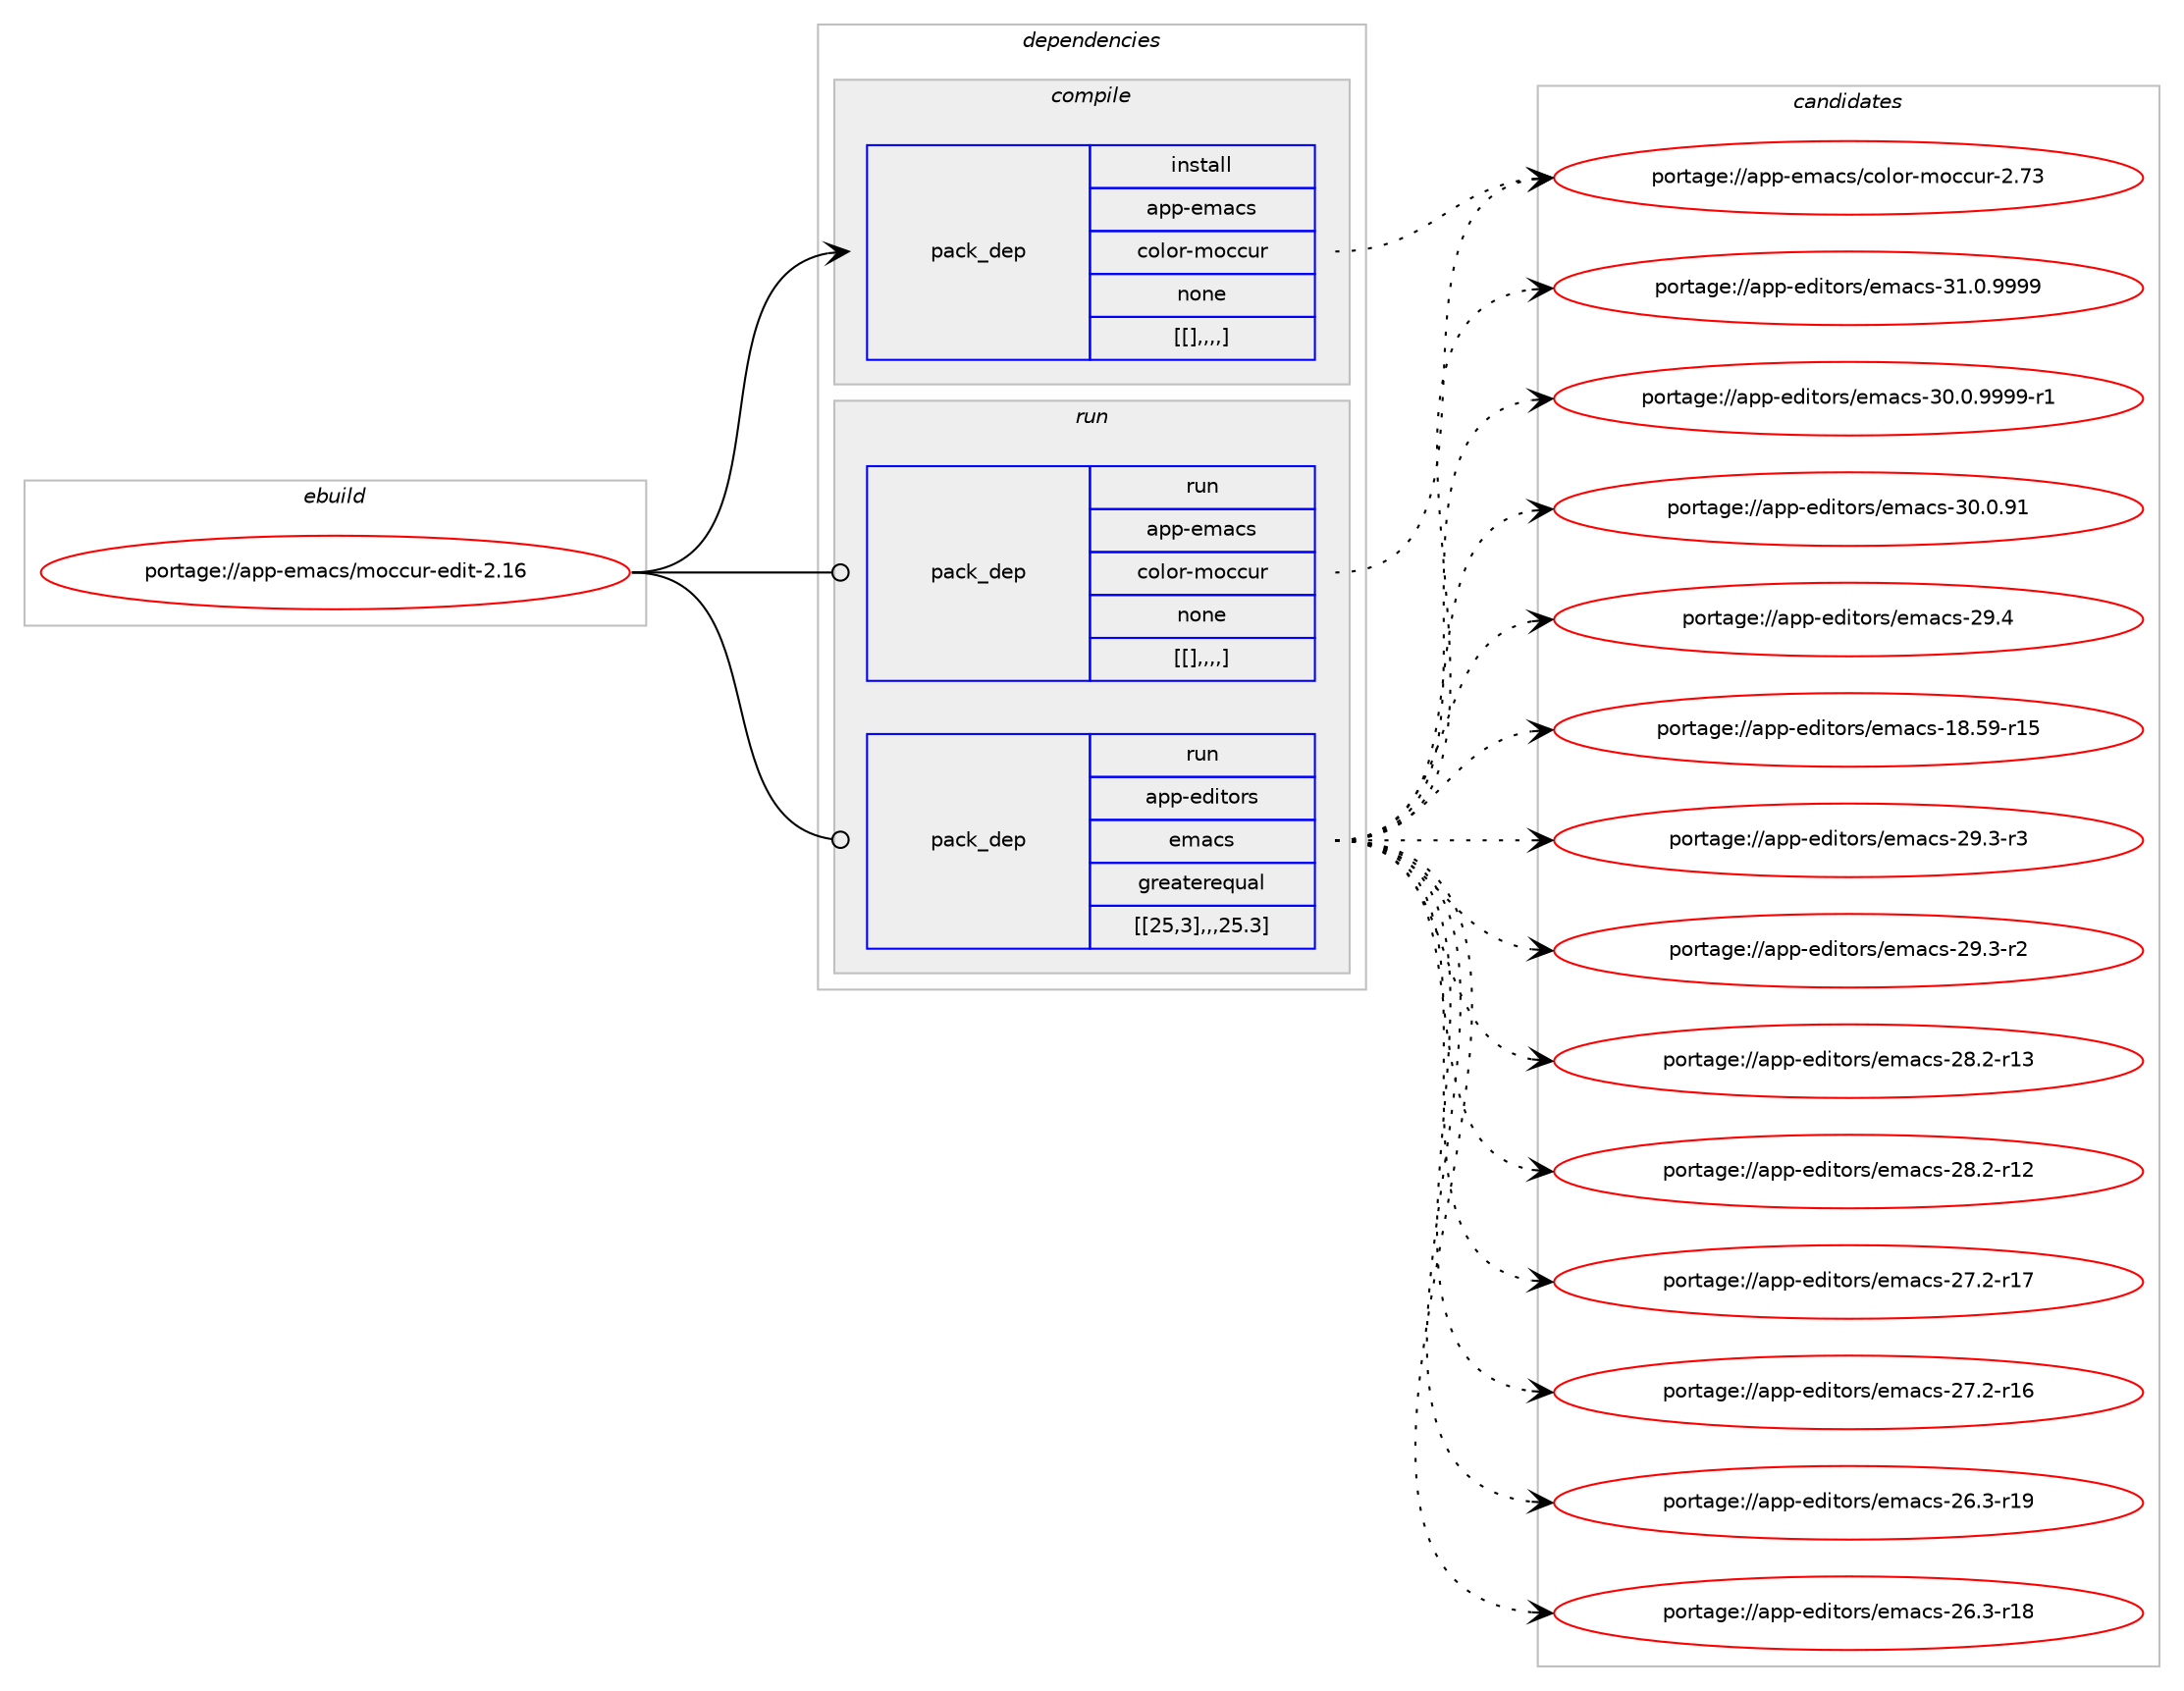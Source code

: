 digraph prolog {

# *************
# Graph options
# *************

newrank=true;
concentrate=true;
compound=true;
graph [rankdir=LR,fontname=Helvetica,fontsize=10,ranksep=1.5];#, ranksep=2.5, nodesep=0.2];
edge  [arrowhead=vee];
node  [fontname=Helvetica,fontsize=10];

# **********
# The ebuild
# **********

subgraph cluster_leftcol {
color=gray;
label=<<i>ebuild</i>>;
id [label="portage://app-emacs/moccur-edit-2.16", color=red, width=4, href="../app-emacs/moccur-edit-2.16.svg"];
}

# ****************
# The dependencies
# ****************

subgraph cluster_midcol {
color=gray;
label=<<i>dependencies</i>>;
subgraph cluster_compile {
fillcolor="#eeeeee";
style=filled;
label=<<i>compile</i>>;
subgraph pack16861 {
dependency23416 [label=<<TABLE BORDER="0" CELLBORDER="1" CELLSPACING="0" CELLPADDING="4" WIDTH="220"><TR><TD ROWSPAN="6" CELLPADDING="30">pack_dep</TD></TR><TR><TD WIDTH="110">install</TD></TR><TR><TD>app-emacs</TD></TR><TR><TD>color-moccur</TD></TR><TR><TD>none</TD></TR><TR><TD>[[],,,,]</TD></TR></TABLE>>, shape=none, color=blue];
}
id:e -> dependency23416:w [weight=20,style="solid",arrowhead="vee"];
}
subgraph cluster_compileandrun {
fillcolor="#eeeeee";
style=filled;
label=<<i>compile and run</i>>;
}
subgraph cluster_run {
fillcolor="#eeeeee";
style=filled;
label=<<i>run</i>>;
subgraph pack16862 {
dependency23417 [label=<<TABLE BORDER="0" CELLBORDER="1" CELLSPACING="0" CELLPADDING="4" WIDTH="220"><TR><TD ROWSPAN="6" CELLPADDING="30">pack_dep</TD></TR><TR><TD WIDTH="110">run</TD></TR><TR><TD>app-editors</TD></TR><TR><TD>emacs</TD></TR><TR><TD>greaterequal</TD></TR><TR><TD>[[25,3],,,25.3]</TD></TR></TABLE>>, shape=none, color=blue];
}
id:e -> dependency23417:w [weight=20,style="solid",arrowhead="odot"];
subgraph pack16863 {
dependency23418 [label=<<TABLE BORDER="0" CELLBORDER="1" CELLSPACING="0" CELLPADDING="4" WIDTH="220"><TR><TD ROWSPAN="6" CELLPADDING="30">pack_dep</TD></TR><TR><TD WIDTH="110">run</TD></TR><TR><TD>app-emacs</TD></TR><TR><TD>color-moccur</TD></TR><TR><TD>none</TD></TR><TR><TD>[[],,,,]</TD></TR></TABLE>>, shape=none, color=blue];
}
id:e -> dependency23418:w [weight=20,style="solid",arrowhead="odot"];
}
}

# **************
# The candidates
# **************

subgraph cluster_choices {
rank=same;
color=gray;
label=<<i>candidates</i>>;

subgraph choice16861 {
color=black;
nodesep=1;
choice9711211245101109979911547991111081111144510911199991171144550465551 [label="portage://app-emacs/color-moccur-2.73", color=red, width=4,href="../app-emacs/color-moccur-2.73.svg"];
dependency23416:e -> choice9711211245101109979911547991111081111144510911199991171144550465551:w [style=dotted,weight="100"];
}
subgraph choice16862 {
color=black;
nodesep=1;
choice971121124510110010511611111411547101109979911545514946484657575757 [label="portage://app-editors/emacs-31.0.9999", color=red, width=4,href="../app-editors/emacs-31.0.9999.svg"];
choice9711211245101100105116111114115471011099799115455148464846575757574511449 [label="portage://app-editors/emacs-30.0.9999-r1", color=red, width=4,href="../app-editors/emacs-30.0.9999-r1.svg"];
choice97112112451011001051161111141154710110997991154551484648465749 [label="portage://app-editors/emacs-30.0.91", color=red, width=4,href="../app-editors/emacs-30.0.91.svg"];
choice97112112451011001051161111141154710110997991154550574652 [label="portage://app-editors/emacs-29.4", color=red, width=4,href="../app-editors/emacs-29.4.svg"];
choice971121124510110010511611111411547101109979911545505746514511451 [label="portage://app-editors/emacs-29.3-r3", color=red, width=4,href="../app-editors/emacs-29.3-r3.svg"];
choice971121124510110010511611111411547101109979911545505746514511450 [label="portage://app-editors/emacs-29.3-r2", color=red, width=4,href="../app-editors/emacs-29.3-r2.svg"];
choice97112112451011001051161111141154710110997991154550564650451144951 [label="portage://app-editors/emacs-28.2-r13", color=red, width=4,href="../app-editors/emacs-28.2-r13.svg"];
choice97112112451011001051161111141154710110997991154550564650451144950 [label="portage://app-editors/emacs-28.2-r12", color=red, width=4,href="../app-editors/emacs-28.2-r12.svg"];
choice97112112451011001051161111141154710110997991154550554650451144955 [label="portage://app-editors/emacs-27.2-r17", color=red, width=4,href="../app-editors/emacs-27.2-r17.svg"];
choice97112112451011001051161111141154710110997991154550554650451144954 [label="portage://app-editors/emacs-27.2-r16", color=red, width=4,href="../app-editors/emacs-27.2-r16.svg"];
choice97112112451011001051161111141154710110997991154550544651451144957 [label="portage://app-editors/emacs-26.3-r19", color=red, width=4,href="../app-editors/emacs-26.3-r19.svg"];
choice97112112451011001051161111141154710110997991154550544651451144956 [label="portage://app-editors/emacs-26.3-r18", color=red, width=4,href="../app-editors/emacs-26.3-r18.svg"];
choice9711211245101100105116111114115471011099799115454956465357451144953 [label="portage://app-editors/emacs-18.59-r15", color=red, width=4,href="../app-editors/emacs-18.59-r15.svg"];
dependency23417:e -> choice971121124510110010511611111411547101109979911545514946484657575757:w [style=dotted,weight="100"];
dependency23417:e -> choice9711211245101100105116111114115471011099799115455148464846575757574511449:w [style=dotted,weight="100"];
dependency23417:e -> choice97112112451011001051161111141154710110997991154551484648465749:w [style=dotted,weight="100"];
dependency23417:e -> choice97112112451011001051161111141154710110997991154550574652:w [style=dotted,weight="100"];
dependency23417:e -> choice971121124510110010511611111411547101109979911545505746514511451:w [style=dotted,weight="100"];
dependency23417:e -> choice971121124510110010511611111411547101109979911545505746514511450:w [style=dotted,weight="100"];
dependency23417:e -> choice97112112451011001051161111141154710110997991154550564650451144951:w [style=dotted,weight="100"];
dependency23417:e -> choice97112112451011001051161111141154710110997991154550564650451144950:w [style=dotted,weight="100"];
dependency23417:e -> choice97112112451011001051161111141154710110997991154550554650451144955:w [style=dotted,weight="100"];
dependency23417:e -> choice97112112451011001051161111141154710110997991154550554650451144954:w [style=dotted,weight="100"];
dependency23417:e -> choice97112112451011001051161111141154710110997991154550544651451144957:w [style=dotted,weight="100"];
dependency23417:e -> choice97112112451011001051161111141154710110997991154550544651451144956:w [style=dotted,weight="100"];
dependency23417:e -> choice9711211245101100105116111114115471011099799115454956465357451144953:w [style=dotted,weight="100"];
}
subgraph choice16863 {
color=black;
nodesep=1;
choice9711211245101109979911547991111081111144510911199991171144550465551 [label="portage://app-emacs/color-moccur-2.73", color=red, width=4,href="../app-emacs/color-moccur-2.73.svg"];
dependency23418:e -> choice9711211245101109979911547991111081111144510911199991171144550465551:w [style=dotted,weight="100"];
}
}

}
